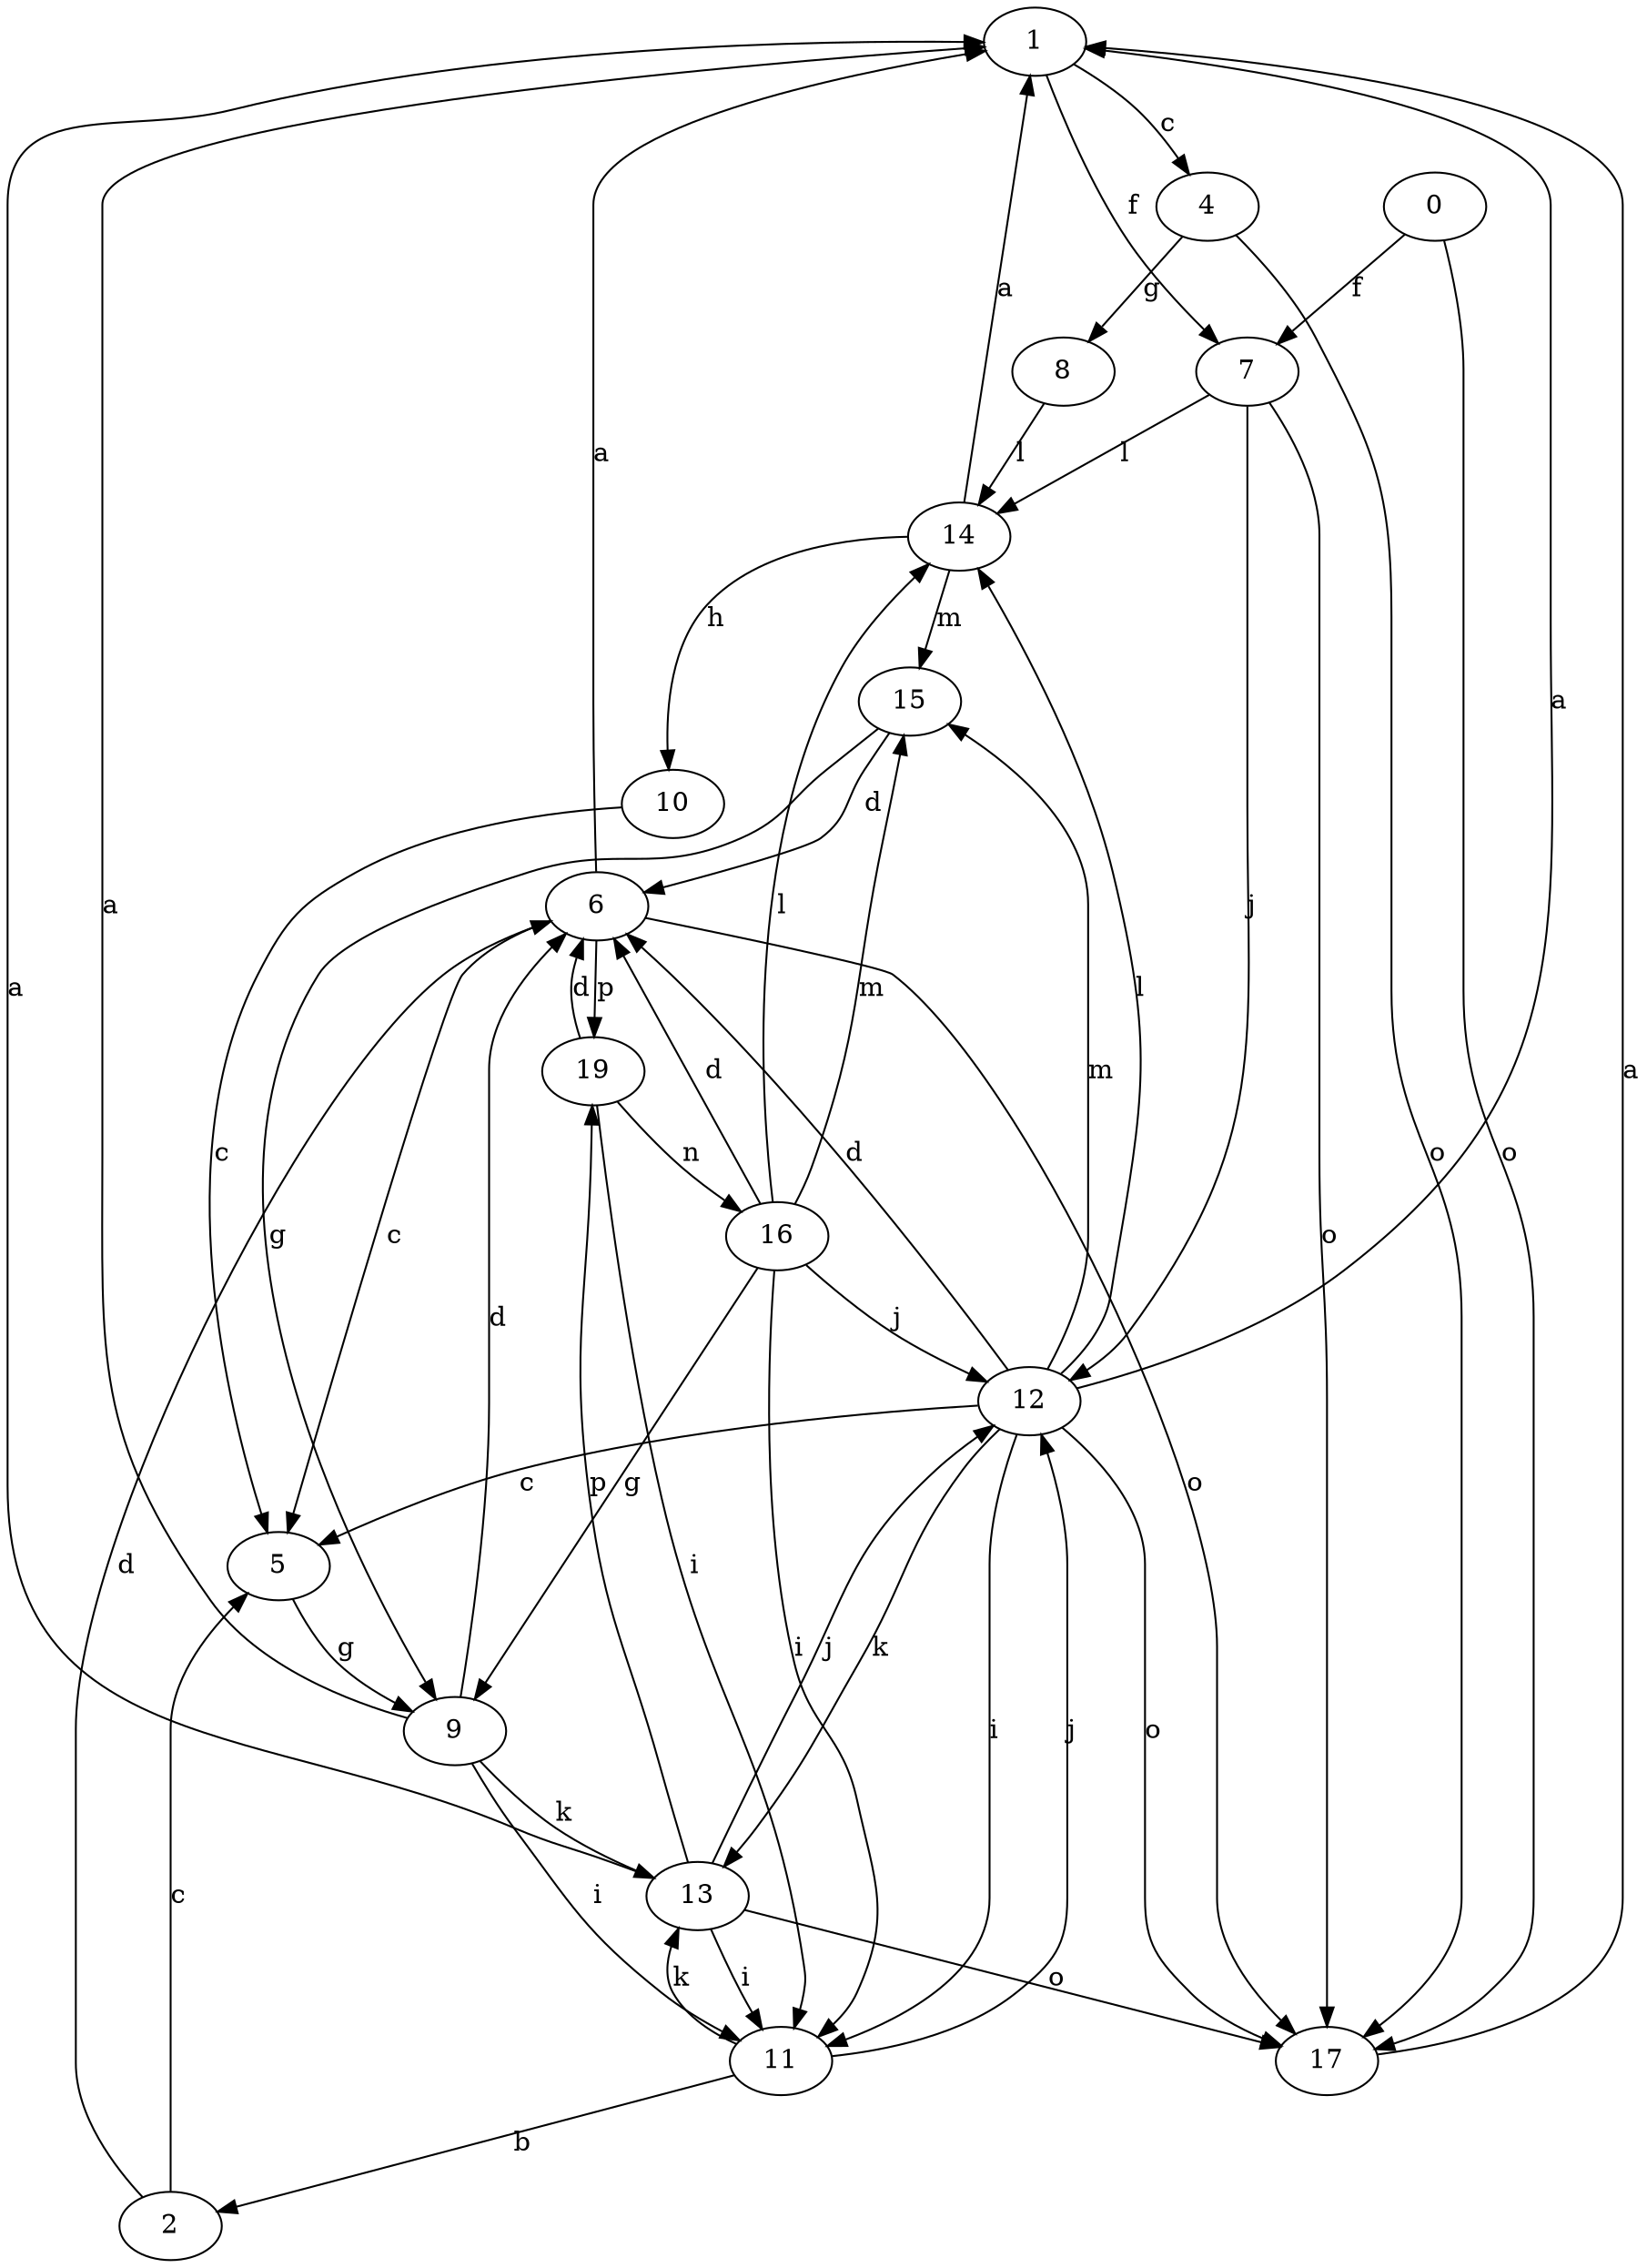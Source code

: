 strict digraph  {
1;
2;
4;
5;
6;
7;
8;
9;
0;
10;
11;
12;
13;
14;
15;
16;
17;
19;
1 -> 4  [label=c];
1 -> 7  [label=f];
2 -> 5  [label=c];
2 -> 6  [label=d];
4 -> 8  [label=g];
4 -> 17  [label=o];
5 -> 9  [label=g];
6 -> 1  [label=a];
6 -> 5  [label=c];
6 -> 17  [label=o];
6 -> 19  [label=p];
7 -> 12  [label=j];
7 -> 14  [label=l];
7 -> 17  [label=o];
8 -> 14  [label=l];
9 -> 1  [label=a];
9 -> 6  [label=d];
9 -> 11  [label=i];
9 -> 13  [label=k];
0 -> 7  [label=f];
0 -> 17  [label=o];
10 -> 5  [label=c];
11 -> 2  [label=b];
11 -> 12  [label=j];
11 -> 13  [label=k];
12 -> 1  [label=a];
12 -> 5  [label=c];
12 -> 6  [label=d];
12 -> 11  [label=i];
12 -> 13  [label=k];
12 -> 14  [label=l];
12 -> 15  [label=m];
12 -> 17  [label=o];
13 -> 1  [label=a];
13 -> 11  [label=i];
13 -> 12  [label=j];
13 -> 17  [label=o];
13 -> 19  [label=p];
14 -> 1  [label=a];
14 -> 10  [label=h];
14 -> 15  [label=m];
15 -> 6  [label=d];
15 -> 9  [label=g];
16 -> 6  [label=d];
16 -> 9  [label=g];
16 -> 11  [label=i];
16 -> 12  [label=j];
16 -> 14  [label=l];
16 -> 15  [label=m];
17 -> 1  [label=a];
19 -> 6  [label=d];
19 -> 11  [label=i];
19 -> 16  [label=n];
}
